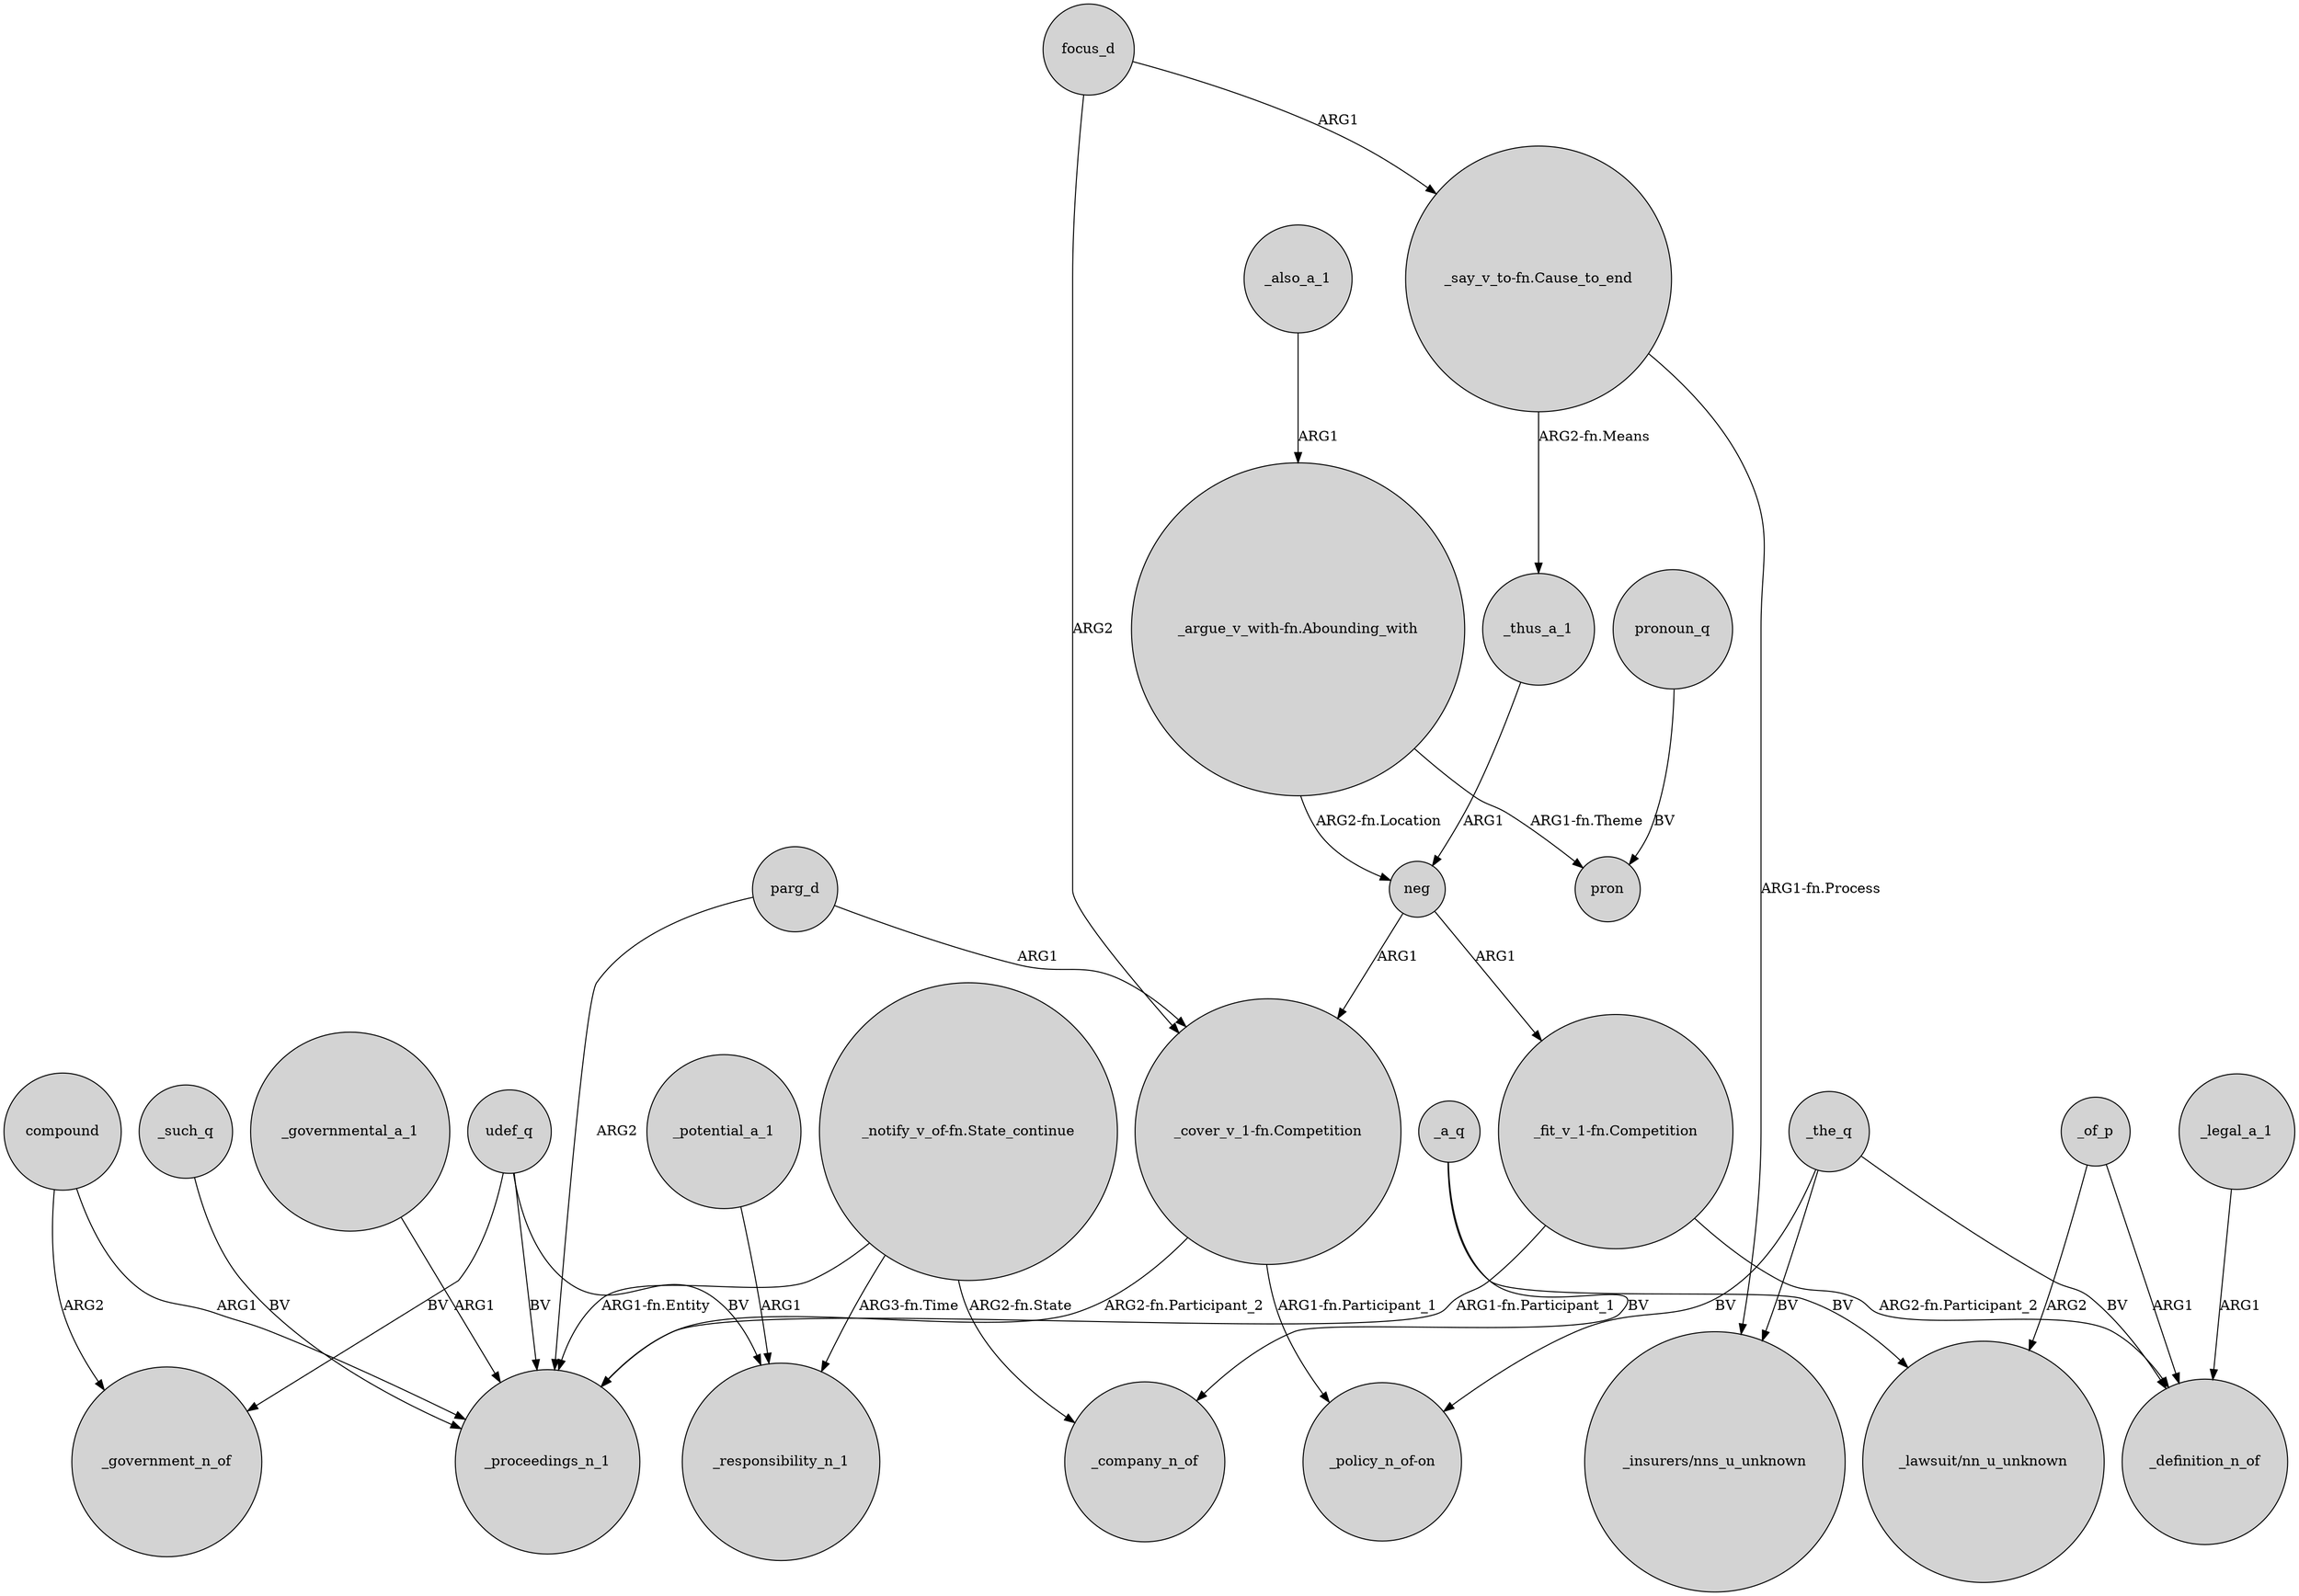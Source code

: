 digraph {
	node [shape=circle style=filled]
	compound -> _proceedings_n_1 [label=ARG1]
	_also_a_1 -> "_argue_v_with-fn.Abounding_with" [label=ARG1]
	compound -> _government_n_of [label=ARG2]
	udef_q -> _government_n_of [label=BV]
	_thus_a_1 -> neg [label=ARG1]
	"_say_v_to-fn.Cause_to_end" -> "_insurers/nns_u_unknown" [label="ARG1-fn.Process"]
	"_notify_v_of-fn.State_continue" -> _responsibility_n_1 [label="ARG3-fn.Time"]
	focus_d -> "_say_v_to-fn.Cause_to_end" [label=ARG1]
	parg_d -> "_cover_v_1-fn.Competition" [label=ARG1]
	"_cover_v_1-fn.Competition" -> "_policy_n_of-on" [label="ARG1-fn.Participant_1"]
	_the_q -> "_insurers/nns_u_unknown" [label=BV]
	neg -> "_cover_v_1-fn.Competition" [label=ARG1]
	_of_p -> "_lawsuit/nn_u_unknown" [label=ARG2]
	_a_q -> _company_n_of [label=BV]
	parg_d -> _proceedings_n_1 [label=ARG2]
	"_cover_v_1-fn.Competition" -> _proceedings_n_1 [label="ARG2-fn.Participant_2"]
	focus_d -> "_cover_v_1-fn.Competition" [label=ARG2]
	"_argue_v_with-fn.Abounding_with" -> pron [label="ARG1-fn.Theme"]
	pronoun_q -> pron [label=BV]
	_legal_a_1 -> _definition_n_of [label=ARG1]
	neg -> "_fit_v_1-fn.Competition" [label=ARG1]
	_potential_a_1 -> _responsibility_n_1 [label=ARG1]
	"_say_v_to-fn.Cause_to_end" -> _thus_a_1 [label="ARG2-fn.Means"]
	"_notify_v_of-fn.State_continue" -> _proceedings_n_1 [label="ARG1-fn.Entity"]
	udef_q -> _proceedings_n_1 [label=BV]
	_such_q -> _proceedings_n_1 [label=BV]
	_the_q -> "_policy_n_of-on" [label=BV]
	_a_q -> "_lawsuit/nn_u_unknown" [label=BV]
	_governmental_a_1 -> _proceedings_n_1 [label=ARG1]
	udef_q -> _responsibility_n_1 [label=BV]
	"_fit_v_1-fn.Competition" -> _definition_n_of [label="ARG2-fn.Participant_2"]
	"_notify_v_of-fn.State_continue" -> _company_n_of [label="ARG2-fn.State"]
	_of_p -> _definition_n_of [label=ARG1]
	"_argue_v_with-fn.Abounding_with" -> neg [label="ARG2-fn.Location"]
	"_fit_v_1-fn.Competition" -> _proceedings_n_1 [label="ARG1-fn.Participant_1"]
	_the_q -> _definition_n_of [label=BV]
}
